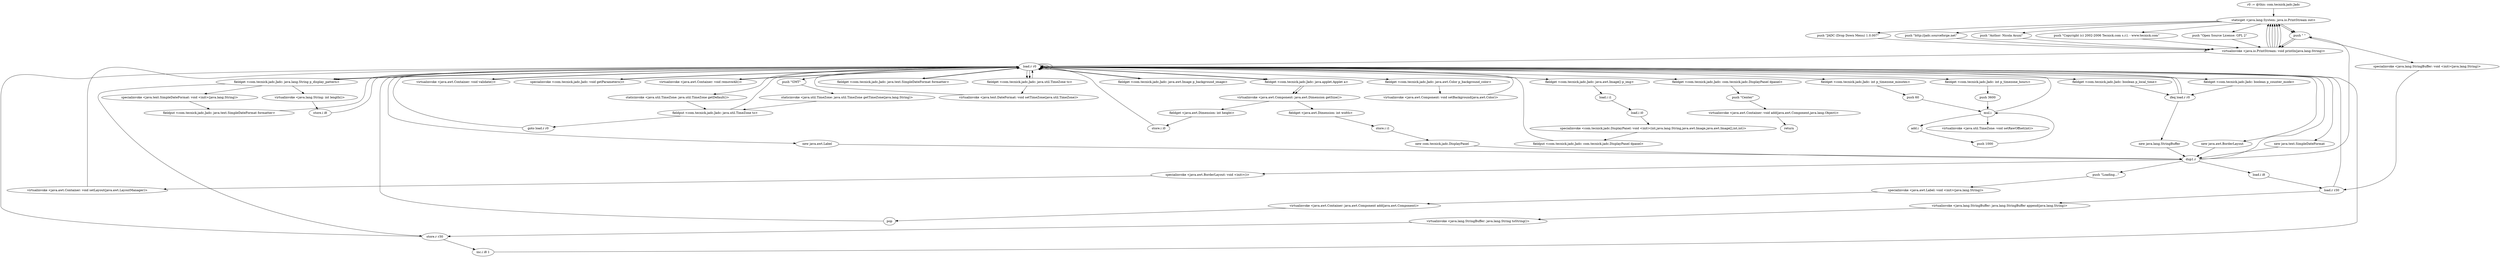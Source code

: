 digraph "" {
    "r0 := @this: com.tecnick.jadc.Jadc"
    "staticget <java.lang.System: java.io.PrintStream out>"
    "r0 := @this: com.tecnick.jadc.Jadc"->"staticget <java.lang.System: java.io.PrintStream out>";
    "push \" \""
    "staticget <java.lang.System: java.io.PrintStream out>"->"push \" \"";
    "virtualinvoke <java.io.PrintStream: void println(java.lang.String)>"
    "push \" \""->"virtualinvoke <java.io.PrintStream: void println(java.lang.String)>";
    "virtualinvoke <java.io.PrintStream: void println(java.lang.String)>"->"staticget <java.lang.System: java.io.PrintStream out>";
    "push \"JADC (Drop Down Menu) 1.0.007\""
    "staticget <java.lang.System: java.io.PrintStream out>"->"push \"JADC (Drop Down Menu) 1.0.007\"";
    "push \"JADC (Drop Down Menu) 1.0.007\""->"virtualinvoke <java.io.PrintStream: void println(java.lang.String)>";
    "virtualinvoke <java.io.PrintStream: void println(java.lang.String)>"->"staticget <java.lang.System: java.io.PrintStream out>";
    "push \"http://jadc.sourceforge.net\""
    "staticget <java.lang.System: java.io.PrintStream out>"->"push \"http://jadc.sourceforge.net\"";
    "push \"http://jadc.sourceforge.net\""->"virtualinvoke <java.io.PrintStream: void println(java.lang.String)>";
    "virtualinvoke <java.io.PrintStream: void println(java.lang.String)>"->"staticget <java.lang.System: java.io.PrintStream out>";
    "push \"Author: Nicola Asuni\""
    "staticget <java.lang.System: java.io.PrintStream out>"->"push \"Author: Nicola Asuni\"";
    "push \"Author: Nicola Asuni\""->"virtualinvoke <java.io.PrintStream: void println(java.lang.String)>";
    "virtualinvoke <java.io.PrintStream: void println(java.lang.String)>"->"staticget <java.lang.System: java.io.PrintStream out>";
    "push \"Copyright (c) 2002-2006 Tecnick.com s.r.l. - www.tecnick.com\""
    "staticget <java.lang.System: java.io.PrintStream out>"->"push \"Copyright (c) 2002-2006 Tecnick.com s.r.l. - www.tecnick.com\"";
    "push \"Copyright (c) 2002-2006 Tecnick.com s.r.l. - www.tecnick.com\""->"virtualinvoke <java.io.PrintStream: void println(java.lang.String)>";
    "virtualinvoke <java.io.PrintStream: void println(java.lang.String)>"->"staticget <java.lang.System: java.io.PrintStream out>";
    "push \"Open Source License: GPL 2\""
    "staticget <java.lang.System: java.io.PrintStream out>"->"push \"Open Source License: GPL 2\"";
    "push \"Open Source License: GPL 2\""->"virtualinvoke <java.io.PrintStream: void println(java.lang.String)>";
    "virtualinvoke <java.io.PrintStream: void println(java.lang.String)>"->"staticget <java.lang.System: java.io.PrintStream out>";
    "staticget <java.lang.System: java.io.PrintStream out>"->"push \" \"";
    "push \" \""->"virtualinvoke <java.io.PrintStream: void println(java.lang.String)>";
    "load.r r0"
    "virtualinvoke <java.io.PrintStream: void println(java.lang.String)>"->"load.r r0";
    "new java.awt.Label"
    "load.r r0"->"new java.awt.Label";
    "dup1.r"
    "new java.awt.Label"->"dup1.r";
    "push \"Loading...\""
    "dup1.r"->"push \"Loading...\"";
    "specialinvoke <java.awt.Label: void <init>(java.lang.String)>"
    "push \"Loading...\""->"specialinvoke <java.awt.Label: void <init>(java.lang.String)>";
    "virtualinvoke <java.awt.Container: java.awt.Component add(java.awt.Component)>"
    "specialinvoke <java.awt.Label: void <init>(java.lang.String)>"->"virtualinvoke <java.awt.Container: java.awt.Component add(java.awt.Component)>";
    "pop"
    "virtualinvoke <java.awt.Container: java.awt.Component add(java.awt.Component)>"->"pop";
    "pop"->"load.r r0";
    "virtualinvoke <java.awt.Container: void validate()>"
    "load.r r0"->"virtualinvoke <java.awt.Container: void validate()>";
    "virtualinvoke <java.awt.Container: void validate()>"->"load.r r0";
    "specialinvoke <com.tecnick.jadc.Jadc: void getParameters()>"
    "load.r r0"->"specialinvoke <com.tecnick.jadc.Jadc: void getParameters()>";
    "specialinvoke <com.tecnick.jadc.Jadc: void getParameters()>"->"load.r r0";
    "virtualinvoke <java.awt.Container: void removeAll()>"
    "load.r r0"->"virtualinvoke <java.awt.Container: void removeAll()>";
    "virtualinvoke <java.awt.Container: void removeAll()>"->"load.r r0";
    "new java.text.SimpleDateFormat"
    "load.r r0"->"new java.text.SimpleDateFormat";
    "new java.text.SimpleDateFormat"->"dup1.r";
    "dup1.r"->"load.r r0";
    "fieldget <com.tecnick.jadc.Jadc: java.lang.String p_display_pattern>"
    "load.r r0"->"fieldget <com.tecnick.jadc.Jadc: java.lang.String p_display_pattern>";
    "specialinvoke <java.text.SimpleDateFormat: void <init>(java.lang.String)>"
    "fieldget <com.tecnick.jadc.Jadc: java.lang.String p_display_pattern>"->"specialinvoke <java.text.SimpleDateFormat: void <init>(java.lang.String)>";
    "fieldput <com.tecnick.jadc.Jadc: java.text.SimpleDateFormat formatter>"
    "specialinvoke <java.text.SimpleDateFormat: void <init>(java.lang.String)>"->"fieldput <com.tecnick.jadc.Jadc: java.text.SimpleDateFormat formatter>";
    "fieldput <com.tecnick.jadc.Jadc: java.text.SimpleDateFormat formatter>"->"load.r r0";
    "fieldget <com.tecnick.jadc.Jadc: boolean p_local_time>"
    "load.r r0"->"fieldget <com.tecnick.jadc.Jadc: boolean p_local_time>";
    "ifeq load.r r0"
    "fieldget <com.tecnick.jadc.Jadc: boolean p_local_time>"->"ifeq load.r r0";
    "ifeq load.r r0"->"load.r r0";
    "staticinvoke <java.util.TimeZone: java.util.TimeZone getDefault()>"
    "load.r r0"->"staticinvoke <java.util.TimeZone: java.util.TimeZone getDefault()>";
    "fieldput <com.tecnick.jadc.Jadc: java.util.TimeZone tz>"
    "staticinvoke <java.util.TimeZone: java.util.TimeZone getDefault()>"->"fieldput <com.tecnick.jadc.Jadc: java.util.TimeZone tz>";
    "goto load.r r0"
    "fieldput <com.tecnick.jadc.Jadc: java.util.TimeZone tz>"->"goto load.r r0";
    "goto load.r r0"->"load.r r0";
    "fieldget <com.tecnick.jadc.Jadc: java.text.SimpleDateFormat formatter>"
    "load.r r0"->"fieldget <com.tecnick.jadc.Jadc: java.text.SimpleDateFormat formatter>";
    "fieldget <com.tecnick.jadc.Jadc: java.text.SimpleDateFormat formatter>"->"load.r r0";
    "fieldget <com.tecnick.jadc.Jadc: java.util.TimeZone tz>"
    "load.r r0"->"fieldget <com.tecnick.jadc.Jadc: java.util.TimeZone tz>";
    "virtualinvoke <java.text.DateFormat: void setTimeZone(java.util.TimeZone)>"
    "fieldget <com.tecnick.jadc.Jadc: java.util.TimeZone tz>"->"virtualinvoke <java.text.DateFormat: void setTimeZone(java.util.TimeZone)>";
    "virtualinvoke <java.text.DateFormat: void setTimeZone(java.util.TimeZone)>"->"load.r r0";
    "load.r r0"->"fieldget <com.tecnick.jadc.Jadc: java.lang.String p_display_pattern>";
    "store.r r30"
    "fieldget <com.tecnick.jadc.Jadc: java.lang.String p_display_pattern>"->"store.r r30";
    "store.r r30"->"load.r r0";
    "load.r r0"->"fieldget <com.tecnick.jadc.Jadc: java.lang.String p_display_pattern>";
    "virtualinvoke <java.lang.String: int length()>"
    "fieldget <com.tecnick.jadc.Jadc: java.lang.String p_display_pattern>"->"virtualinvoke <java.lang.String: int length()>";
    "store.i i8"
    "virtualinvoke <java.lang.String: int length()>"->"store.i i8";
    "store.i i8"->"load.r r0";
    "fieldget <com.tecnick.jadc.Jadc: boolean p_counter_mode>"
    "load.r r0"->"fieldget <com.tecnick.jadc.Jadc: boolean p_counter_mode>";
    "fieldget <com.tecnick.jadc.Jadc: boolean p_counter_mode>"->"ifeq load.r r0";
    "new java.lang.StringBuffer"
    "ifeq load.r r0"->"new java.lang.StringBuffer";
    "new java.lang.StringBuffer"->"dup1.r";
    "dup1.r"->"push \" \"";
    "specialinvoke <java.lang.StringBuffer: void <init>(java.lang.String)>"
    "push \" \""->"specialinvoke <java.lang.StringBuffer: void <init>(java.lang.String)>";
    "load.r r30"
    "specialinvoke <java.lang.StringBuffer: void <init>(java.lang.String)>"->"load.r r30";
    "virtualinvoke <java.lang.StringBuffer: java.lang.StringBuffer append(java.lang.String)>"
    "load.r r30"->"virtualinvoke <java.lang.StringBuffer: java.lang.StringBuffer append(java.lang.String)>";
    "virtualinvoke <java.lang.StringBuffer: java.lang.String toString()>"
    "virtualinvoke <java.lang.StringBuffer: java.lang.StringBuffer append(java.lang.String)>"->"virtualinvoke <java.lang.StringBuffer: java.lang.String toString()>";
    "virtualinvoke <java.lang.StringBuffer: java.lang.String toString()>"->"store.r r30";
    "inc.i i8 1"
    "store.r r30"->"inc.i i8 1";
    "inc.i i8 1"->"load.r r0";
    "load.r r0"->"load.r r0";
    "fieldget <com.tecnick.jadc.Jadc: java.applet.Applet a>"
    "load.r r0"->"fieldget <com.tecnick.jadc.Jadc: java.applet.Applet a>";
    "virtualinvoke <java.awt.Component: java.awt.Dimension getSize()>"
    "fieldget <com.tecnick.jadc.Jadc: java.applet.Applet a>"->"virtualinvoke <java.awt.Component: java.awt.Dimension getSize()>";
    "fieldget <java.awt.Dimension: int height>"
    "virtualinvoke <java.awt.Component: java.awt.Dimension getSize()>"->"fieldget <java.awt.Dimension: int height>";
    "store.i i0"
    "fieldget <java.awt.Dimension: int height>"->"store.i i0";
    "store.i i0"->"load.r r0";
    "load.r r0"->"fieldget <com.tecnick.jadc.Jadc: java.applet.Applet a>";
    "fieldget <com.tecnick.jadc.Jadc: java.applet.Applet a>"->"virtualinvoke <java.awt.Component: java.awt.Dimension getSize()>";
    "fieldget <java.awt.Dimension: int width>"
    "virtualinvoke <java.awt.Component: java.awt.Dimension getSize()>"->"fieldget <java.awt.Dimension: int width>";
    "store.i i1"
    "fieldget <java.awt.Dimension: int width>"->"store.i i1";
    "new com.tecnick.jadc.DisplayPanel"
    "store.i i1"->"new com.tecnick.jadc.DisplayPanel";
    "new com.tecnick.jadc.DisplayPanel"->"dup1.r";
    "load.i i8"
    "dup1.r"->"load.i i8";
    "load.i i8"->"load.r r30";
    "load.r r30"->"load.r r0";
    "fieldget <com.tecnick.jadc.Jadc: java.awt.Image p_background_image>"
    "load.r r0"->"fieldget <com.tecnick.jadc.Jadc: java.awt.Image p_background_image>";
    "fieldget <com.tecnick.jadc.Jadc: java.awt.Image p_background_image>"->"load.r r0";
    "fieldget <com.tecnick.jadc.Jadc: java.awt.Image[] p_img>"
    "load.r r0"->"fieldget <com.tecnick.jadc.Jadc: java.awt.Image[] p_img>";
    "load.i i1"
    "fieldget <com.tecnick.jadc.Jadc: java.awt.Image[] p_img>"->"load.i i1";
    "load.i i0"
    "load.i i1"->"load.i i0";
    "specialinvoke <com.tecnick.jadc.DisplayPanel: void <init>(int,java.lang.String,java.awt.Image,java.awt.Image[],int,int)>"
    "load.i i0"->"specialinvoke <com.tecnick.jadc.DisplayPanel: void <init>(int,java.lang.String,java.awt.Image,java.awt.Image[],int,int)>";
    "fieldput <com.tecnick.jadc.Jadc: com.tecnick.jadc.DisplayPanel dpanel>"
    "specialinvoke <com.tecnick.jadc.DisplayPanel: void <init>(int,java.lang.String,java.awt.Image,java.awt.Image[],int,int)>"->"fieldput <com.tecnick.jadc.Jadc: com.tecnick.jadc.DisplayPanel dpanel>";
    "fieldput <com.tecnick.jadc.Jadc: com.tecnick.jadc.DisplayPanel dpanel>"->"load.r r0";
    "new java.awt.BorderLayout"
    "load.r r0"->"new java.awt.BorderLayout";
    "new java.awt.BorderLayout"->"dup1.r";
    "specialinvoke <java.awt.BorderLayout: void <init>()>"
    "dup1.r"->"specialinvoke <java.awt.BorderLayout: void <init>()>";
    "virtualinvoke <java.awt.Container: void setLayout(java.awt.LayoutManager)>"
    "specialinvoke <java.awt.BorderLayout: void <init>()>"->"virtualinvoke <java.awt.Container: void setLayout(java.awt.LayoutManager)>";
    "virtualinvoke <java.awt.Container: void setLayout(java.awt.LayoutManager)>"->"load.r r0";
    "load.r r0"->"load.r r0";
    "fieldget <com.tecnick.jadc.Jadc: java.awt.Color p_background_color>"
    "load.r r0"->"fieldget <com.tecnick.jadc.Jadc: java.awt.Color p_background_color>";
    "virtualinvoke <java.awt.Component: void setBackground(java.awt.Color)>"
    "fieldget <com.tecnick.jadc.Jadc: java.awt.Color p_background_color>"->"virtualinvoke <java.awt.Component: void setBackground(java.awt.Color)>";
    "virtualinvoke <java.awt.Component: void setBackground(java.awt.Color)>"->"load.r r0";
    "load.r r0"->"load.r r0";
    "fieldget <com.tecnick.jadc.Jadc: com.tecnick.jadc.DisplayPanel dpanel>"
    "load.r r0"->"fieldget <com.tecnick.jadc.Jadc: com.tecnick.jadc.DisplayPanel dpanel>";
    "push \"Center\""
    "fieldget <com.tecnick.jadc.Jadc: com.tecnick.jadc.DisplayPanel dpanel>"->"push \"Center\"";
    "virtualinvoke <java.awt.Container: void add(java.awt.Component,java.lang.Object)>"
    "push \"Center\""->"virtualinvoke <java.awt.Container: void add(java.awt.Component,java.lang.Object)>";
    "return"
    "virtualinvoke <java.awt.Container: void add(java.awt.Component,java.lang.Object)>"->"return";
    "ifeq load.r r0"->"load.r r0";
    "push \"GMT\""
    "load.r r0"->"push \"GMT\"";
    "staticinvoke <java.util.TimeZone: java.util.TimeZone getTimeZone(java.lang.String)>"
    "push \"GMT\""->"staticinvoke <java.util.TimeZone: java.util.TimeZone getTimeZone(java.lang.String)>";
    "staticinvoke <java.util.TimeZone: java.util.TimeZone getTimeZone(java.lang.String)>"->"fieldput <com.tecnick.jadc.Jadc: java.util.TimeZone tz>";
    "fieldput <com.tecnick.jadc.Jadc: java.util.TimeZone tz>"->"load.r r0";
    "load.r r0"->"fieldget <com.tecnick.jadc.Jadc: java.util.TimeZone tz>";
    "fieldget <com.tecnick.jadc.Jadc: java.util.TimeZone tz>"->"load.r r0";
    "fieldget <com.tecnick.jadc.Jadc: int p_timezone_hours>"
    "load.r r0"->"fieldget <com.tecnick.jadc.Jadc: int p_timezone_hours>";
    "push 3600"
    "fieldget <com.tecnick.jadc.Jadc: int p_timezone_hours>"->"push 3600";
    "mul.i"
    "push 3600"->"mul.i";
    "mul.i"->"load.r r0";
    "fieldget <com.tecnick.jadc.Jadc: int p_timezone_minutes>"
    "load.r r0"->"fieldget <com.tecnick.jadc.Jadc: int p_timezone_minutes>";
    "push 60"
    "fieldget <com.tecnick.jadc.Jadc: int p_timezone_minutes>"->"push 60";
    "push 60"->"mul.i";
    "add.i"
    "mul.i"->"add.i";
    "push 1000"
    "add.i"->"push 1000";
    "push 1000"->"mul.i";
    "virtualinvoke <java.util.TimeZone: void setRawOffset(int)>"
    "mul.i"->"virtualinvoke <java.util.TimeZone: void setRawOffset(int)>";
}
